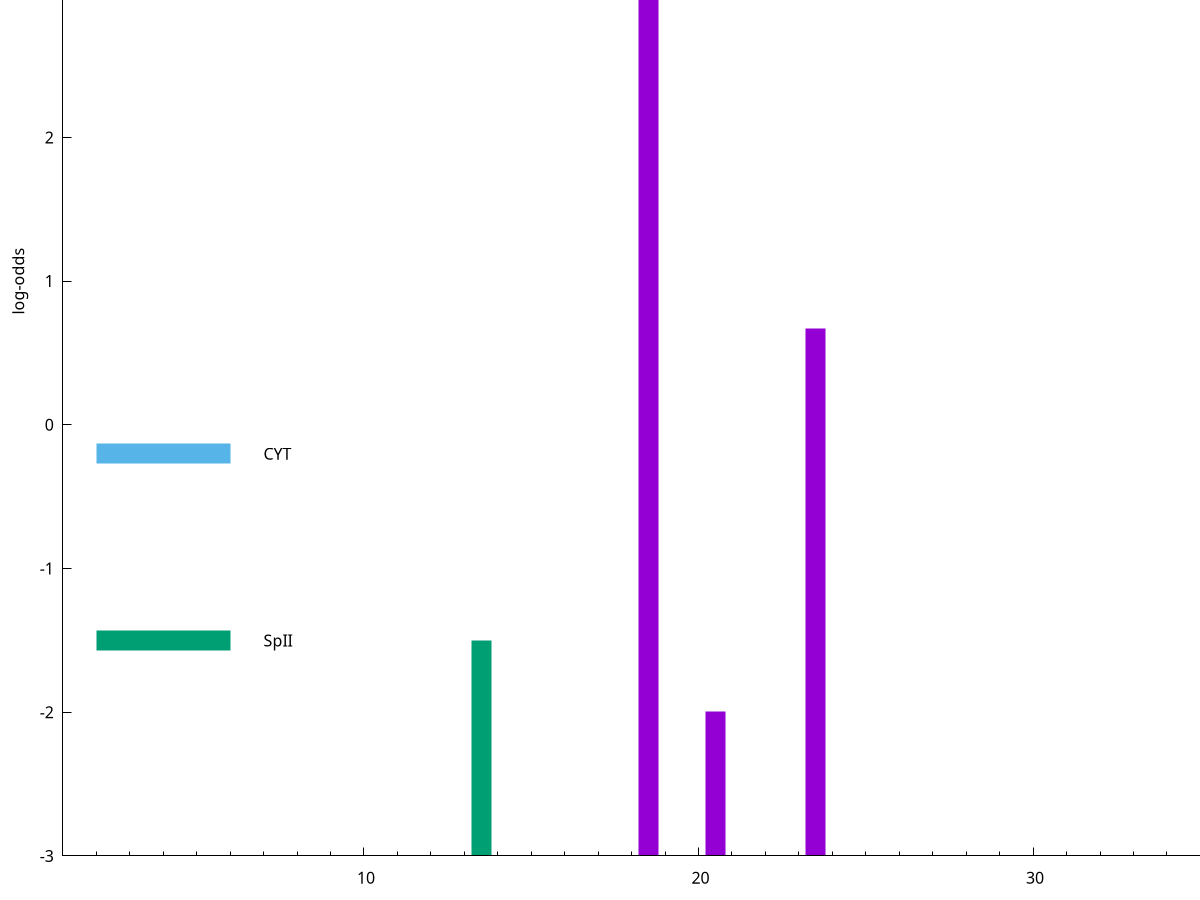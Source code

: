 set title "LipoP predictions for SRR3987115.gff"
set size 2., 1.4
set xrange [1:70] 
set mxtics 10
set yrange [-3:5]
set y2range [0:8]
set ylabel "log-odds"
set term postscript eps color solid "Helvetica" 30
set output "SRR3987115.gff6.eps"
set arrow from 2,4.1574 to 6,4.1574 nohead lt 1 lw 20
set label "SpI" at 7,4.1574
set arrow from 2,-0.200913 to 6,-0.200913 nohead lt 3 lw 20
set label "CYT" at 7,-0.200913
set arrow from 2,-1.50032 to 6,-1.50032 nohead lt 2 lw 20
set label "SpII" at 7,-1.50032
set arrow from 2,4.1574 to 6,4.1574 nohead lt 1 lw 20
set label "SpI" at 7,4.1574
# NOTE: The scores below are the log-odds scores with the threshold
# NOTE: subtracted (a hack to make gnuplot make the histogram all
# NOTE: look nice).
plot "-" axes x1y2 title "" with impulses lt 2 lw 20, "-" axes x1y2 title "" with impulses lt 1 lw 20
13.500000 1.499680
e
18.500000 6.994950
23.500000 3.672335
20.500000 1.001970
e
exit
